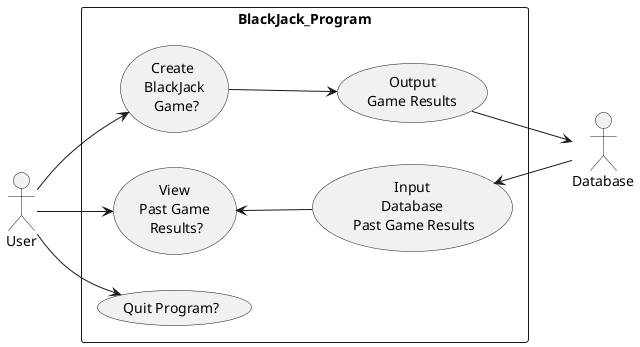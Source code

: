@startuml

left to right direction
actor "User" as user
:Database: as Firebase

rectangle BlackJack_Program {
    usecase (Create \nBlackJack\n Game?) as UC1

    usecase (View\nPast Game\n Results?) as UC2

    usecase (Quit Program?) as UC3

    usecase (Output\nGame Results) as UC4

    usecase (Input\nDatabase\n Past Game Results) as UC5

}

user --> UC1
user --> UC2
user --> UC3
UC1 --> UC4
UC2 <-- UC5
UC4 --> Firebase
Firebase --> UC5


@enduml